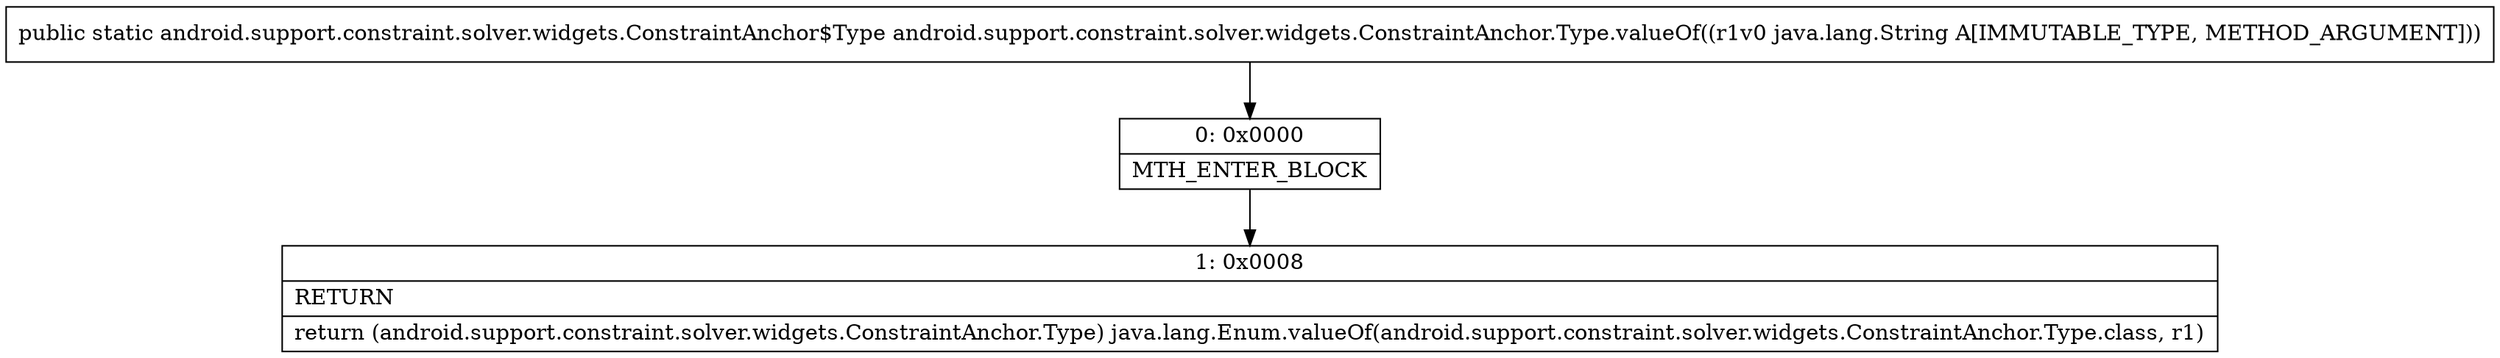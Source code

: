 digraph "CFG forandroid.support.constraint.solver.widgets.ConstraintAnchor.Type.valueOf(Ljava\/lang\/String;)Landroid\/support\/constraint\/solver\/widgets\/ConstraintAnchor$Type;" {
Node_0 [shape=record,label="{0\:\ 0x0000|MTH_ENTER_BLOCK\l}"];
Node_1 [shape=record,label="{1\:\ 0x0008|RETURN\l|return (android.support.constraint.solver.widgets.ConstraintAnchor.Type) java.lang.Enum.valueOf(android.support.constraint.solver.widgets.ConstraintAnchor.Type.class, r1)\l}"];
MethodNode[shape=record,label="{public static android.support.constraint.solver.widgets.ConstraintAnchor$Type android.support.constraint.solver.widgets.ConstraintAnchor.Type.valueOf((r1v0 java.lang.String A[IMMUTABLE_TYPE, METHOD_ARGUMENT])) }"];
MethodNode -> Node_0;
Node_0 -> Node_1;
}

